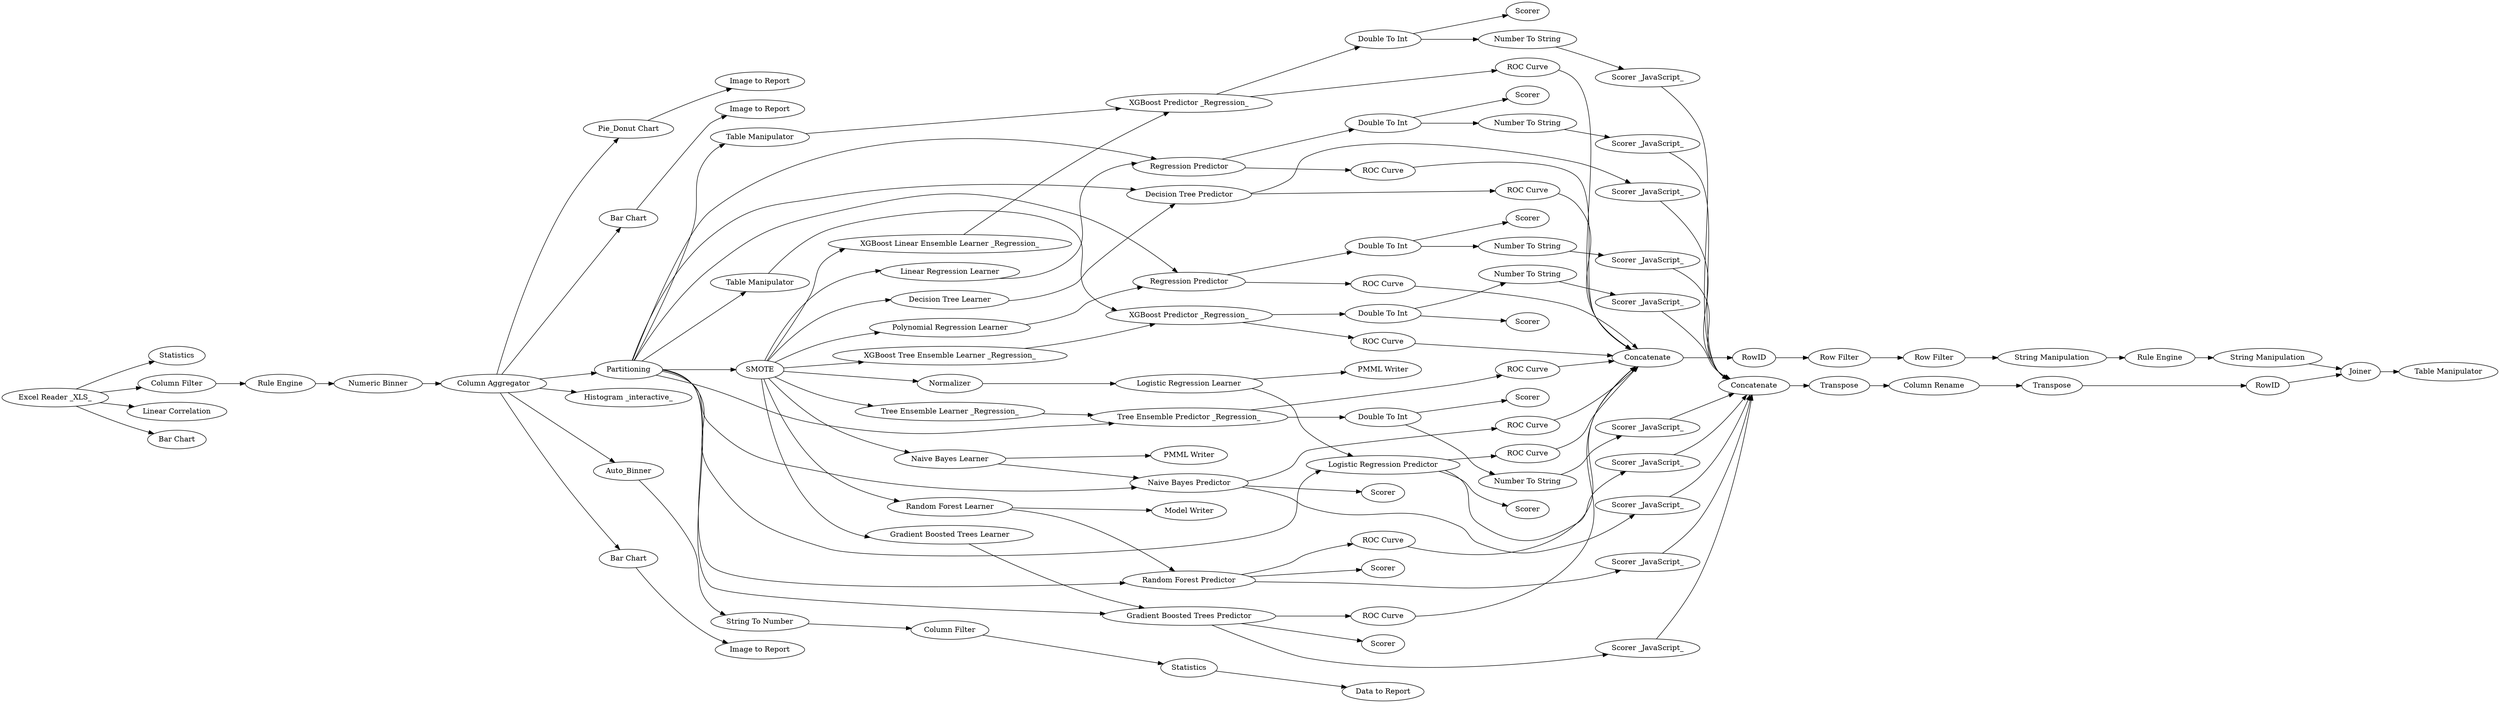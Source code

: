 digraph {
	102 -> 206
	35 -> 104
	110 -> 74
	110 -> 75
	4 -> 39
	135 -> 136
	189 -> 193
	172 -> 181
	110 -> 4
	130 -> 109
	4 -> 161
	128 -> 150
	185 -> 186
	34 -> 46
	168 -> 181
	99 -> 98
	145 -> 147
	113 -> 189
	201 -> 204
	103 -> 167
	187 -> 181
	4 -> 128
	4 -> 35
	146 -> 149
	110 -> 18
	8 -> 108
	143 -> 142
	202 -> 201
	198 -> 199
	153 -> 38
	171 -> 181
	159 -> 178
	155 -> 176
	176 -> 171
	8 -> 14
	157 -> 158
	103 -> 111
	149 -> 165
	149 -> 148
	103 -> 151
	35 -> 185
	97 -> 99
	106 -> 170
	136 -> 155
	4 -> 143
	110 -> 77
	104 -> 208
	159 -> 160
	199 -> 200
	4 -> 106
	104 -> 128
	4 -> 103
	35 -> 102
	175 -> 181
	162 -> 163
	165 -> 180
	77 -> 78
	39 -> 112
	35 -> 153
	35 -> 135
	142 -> 189
	35 -> 144
	193 -> 194
	35 -> 101
	102 -> 103
	177 -> 172
	109 -> 110
	38 -> 207
	167 -> 181
	38 -> 39
	106 -> 95
	138 -> 140
	137 -> 189
	98 -> 34
	143 -> 159
	110 -> 97
	157 -> 177
	162 -> 179
	161 -> 145
	170 -> 181
	155 -> 156
	8 -> 205
	139 -> 143
	169 -> 181
	74 -> 48
	147 -> 189
	39 -> 152
	186 -> 187
	4 -> 164
	106 -> 154
	184 -> 202
	128 -> 113
	182 -> 183
	165 -> 166
	178 -> 173
	4 -> 140
	180 -> 175
	200 -> 201
	188 -> 189
	75 -> 76
	141 -> 189
	35 -> 139
	173 -> 181
	39 -> 168
	112 -> 189
	174 -> 181
	183 -> 184
	140 -> 157
	4 -> 186
	194 -> 195
	136 -> 137
	101 -> 106
	140 -> 141
	4 -> 136
	35 -> 138
	144 -> 145
	35 -> 146
	164 -> 149
	8 -> 134
	14 -> 130
	145 -> 162
	148 -> 189
	186 -> 188
	111 -> 189
	128 -> 169
	181 -> 182
	195 -> 198
	179 -> 174
	95 -> 189
	103 [label="Random Forest Predictor"]
	136 [label="Tree Ensemble Predictor _Regression_"]
	153 [label=Normalizer]
	184 [label=Transpose]
	201 [label=Joiner]
	189 [label=Concatenate]
	154 [label=Scorer]
	146 [label="XGBoost Tree Ensemble Learner _Regression_"]
	75 [label="Bar Chart"]
	166 [label=Scorer]
	150 [label=Scorer]
	135 [label="Tree Ensemble Learner _Regression_"]
	134 [label="Bar Chart"]
	195 [label="Row Filter"]
	157 [label="Double To Int"]
	165 [label="Double To Int"]
	97 [label=Auto_Binner]
	8 [label="Excel Reader _XLS_"]
	108 [label=Statistics]
	151 [label=Scorer]
	185 [label="Decision Tree Learner"]
	137 [label="ROC Curve"]
	98 [label="Column Filter"]
	141 [label="ROC Curve"]
	144 [label="XGBoost Linear Ensemble Learner _Regression_"]
	207 [label="PMML Writer"]
	147 [label="ROC Curve"]
	159 [label="Double To Int"]
	199 [label="Rule Engine"]
	102 [label="Random Forest Learner"]
	104 [label="Naive Bayes Learner"]
	39 [label="Logistic Regression Predictor"]
	169 [label="Scorer _JavaScript_"]
	18 [label="Histogram _interactive_"]
	138 [label="Linear Regression Learner"]
	200 [label="String Manipulation"]
	163 [label=Scorer]
	180 [label="Number To String"]
	188 [label="ROC Curve"]
	156 [label=Scorer]
	161 [label="Table Manipulator"]
	164 [label="Table Manipulator"]
	143 [label="Regression Predictor"]
	142 [label="ROC Curve"]
	174 [label="Scorer _JavaScript_"]
	4 [label=Partitioning]
	77 [label="Bar Chart"]
	14 [label="Column Filter"]
	198 [label="String Manipulation"]
	38 [label="Logistic Regression Learner"]
	160 [label=Scorer]
	179 [label="Number To String"]
	99 [label="String To Number"]
	35 [label=SMOTE]
	140 [label="Regression Predictor"]
	46 [label="Data to Report"]
	205 [label="Linear Correlation"]
	155 [label="Double To Int"]
	181 [label=Concatenate]
	152 [label=Scorer]
	128 [label="Naive Bayes Predictor"]
	170 [label="Scorer _JavaScript_"]
	167 [label="Scorer _JavaScript_"]
	194 [label="Row Filter"]
	182 [label=Transpose]
	74 [label="Pie_Donut Chart"]
	162 [label="Double To Int"]
	145 [label="XGBoost Predictor _Regression_"]
	149 [label="XGBoost Predictor _Regression_"]
	78 [label="Image to Report"]
	168 [label="Scorer _JavaScript_"]
	208 [label="PMML Writer"]
	206 [label="Model Writer"]
	183 [label="Column Rename"]
	109 [label="Numeric Binner"]
	177 [label="Number To String"]
	204 [label="Table Manipulator"]
	110 [label="Column Aggregator"]
	171 [label="Scorer _JavaScript_"]
	48 [label="Image to Report"]
	148 [label="ROC Curve"]
	112 [label="ROC Curve"]
	173 [label="Scorer _JavaScript_"]
	158 [label=Scorer]
	178 [label="Number To String"]
	101 [label="Gradient Boosted Trees Learner"]
	176 [label="Number To String"]
	76 [label="Image to Report"]
	172 [label="Scorer _JavaScript_"]
	202 [label=RowID]
	106 [label="Gradient Boosted Trees Predictor"]
	175 [label="Scorer _JavaScript_"]
	113 [label="ROC Curve"]
	34 [label=Statistics]
	139 [label="Polynomial Regression Learner"]
	186 [label="Decision Tree Predictor"]
	193 [label=RowID]
	130 [label="Rule Engine"]
	95 [label="ROC Curve"]
	111 [label="ROC Curve"]
	187 [label="Scorer _JavaScript_"]
	rankdir=LR
}
